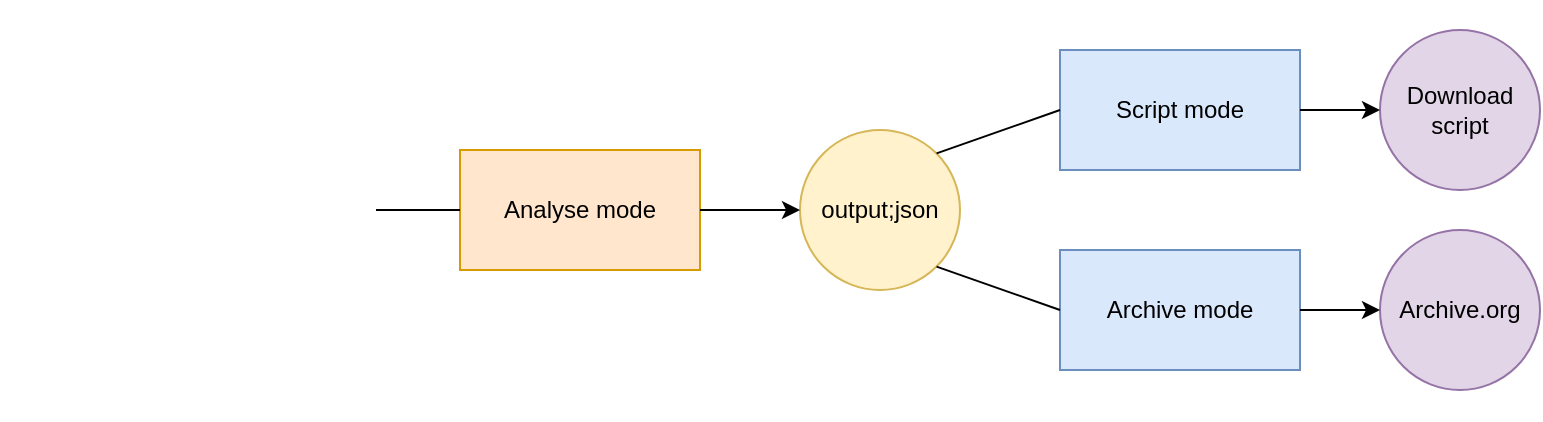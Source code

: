 <mxfile version="21.1.7" type="github">
  <diagram name="Page-1" id="VJtyxQ2RTHAD36A3p6ny">
    <mxGraphModel dx="1372" dy="822" grid="1" gridSize="10" guides="1" tooltips="1" connect="1" arrows="1" fold="1" page="1" pageScale="1" pageWidth="850" pageHeight="1100" math="0" shadow="0">
      <root>
        <mxCell id="0" />
        <mxCell id="1" parent="0" />
        <mxCell id="R2AB_OP7W7jM0Jj_TJfU-1" value="" style="shape=image;verticalLabelPosition=bottom;labelBackgroundColor=default;verticalAlign=top;aspect=fixed;imageAspect=0;image=https://upload.wikimedia.org/wikipedia/commons/thumb/d/dd/MediaWiki-2020-logo.svg/1200px-MediaWiki-2020-logo.svg.png;" parent="1" vertex="1">
          <mxGeometry x="40" y="35.56" width="188" height="208.89" as="geometry" />
        </mxCell>
        <mxCell id="R2AB_OP7W7jM0Jj_TJfU-2" value="Analyse mode" style="rounded=0;whiteSpace=wrap;html=1;fillColor=#ffe6cc;strokeColor=#d79b00;" parent="1" vertex="1">
          <mxGeometry x="270" y="110" width="120" height="60" as="geometry" />
        </mxCell>
        <mxCell id="R2AB_OP7W7jM0Jj_TJfU-3" value="Script mode" style="rounded=0;whiteSpace=wrap;html=1;fillColor=#dae8fc;strokeColor=#6c8ebf;" parent="1" vertex="1">
          <mxGeometry x="570" y="60" width="120" height="60" as="geometry" />
        </mxCell>
        <mxCell id="R2AB_OP7W7jM0Jj_TJfU-4" value="Archive mode" style="rounded=0;whiteSpace=wrap;html=1;fillColor=#dae8fc;strokeColor=#6c8ebf;" parent="1" vertex="1">
          <mxGeometry x="570" y="160" width="120" height="60" as="geometry" />
        </mxCell>
        <mxCell id="R2AB_OP7W7jM0Jj_TJfU-5" value="output;json" style="ellipse;whiteSpace=wrap;html=1;aspect=fixed;fillColor=#fff2cc;strokeColor=#d6b656;" parent="1" vertex="1">
          <mxGeometry x="440" y="100" width="80" height="80" as="geometry" />
        </mxCell>
        <mxCell id="R2AB_OP7W7jM0Jj_TJfU-7" value="" style="endArrow=classic;html=1;rounded=0;exitX=1;exitY=0.5;exitDx=0;exitDy=0;entryX=0;entryY=0.5;entryDx=0;entryDy=0;" parent="1" source="R2AB_OP7W7jM0Jj_TJfU-2" target="R2AB_OP7W7jM0Jj_TJfU-5" edge="1">
          <mxGeometry width="50" height="50" relative="1" as="geometry">
            <mxPoint x="400" y="240" as="sourcePoint" />
            <mxPoint x="450" y="190" as="targetPoint" />
          </mxGeometry>
        </mxCell>
        <mxCell id="R2AB_OP7W7jM0Jj_TJfU-11" value="Archive.org" style="ellipse;whiteSpace=wrap;html=1;aspect=fixed;fillColor=#e1d5e7;strokeColor=#9673a6;" parent="1" vertex="1">
          <mxGeometry x="730" y="150" width="80" height="80" as="geometry" />
        </mxCell>
        <mxCell id="R2AB_OP7W7jM0Jj_TJfU-12" value="&lt;div&gt;Download&lt;/div&gt;&lt;div&gt;script&lt;/div&gt;" style="ellipse;whiteSpace=wrap;html=1;aspect=fixed;fillColor=#e1d5e7;strokeColor=#9673a6;" parent="1" vertex="1">
          <mxGeometry x="730" y="50" width="80" height="80" as="geometry" />
        </mxCell>
        <mxCell id="R2AB_OP7W7jM0Jj_TJfU-13" value="" style="endArrow=classic;html=1;rounded=0;exitX=1;exitY=0.5;exitDx=0;exitDy=0;" parent="1" source="R2AB_OP7W7jM0Jj_TJfU-3" target="R2AB_OP7W7jM0Jj_TJfU-12" edge="1">
          <mxGeometry width="50" height="50" relative="1" as="geometry">
            <mxPoint x="400" y="240" as="sourcePoint" />
            <mxPoint x="450" y="190" as="targetPoint" />
          </mxGeometry>
        </mxCell>
        <mxCell id="R2AB_OP7W7jM0Jj_TJfU-16" value="" style="endArrow=classic;html=1;rounded=0;entryX=0;entryY=0.5;entryDx=0;entryDy=0;" parent="1" source="R2AB_OP7W7jM0Jj_TJfU-4" target="R2AB_OP7W7jM0Jj_TJfU-11" edge="1">
          <mxGeometry width="50" height="50" relative="1" as="geometry">
            <mxPoint x="400" y="240" as="sourcePoint" />
            <mxPoint x="450" y="190" as="targetPoint" />
          </mxGeometry>
        </mxCell>
        <mxCell id="R2AB_OP7W7jM0Jj_TJfU-18" value="" style="endArrow=none;html=1;rounded=0;exitX=1;exitY=0.5;exitDx=0;exitDy=0;" parent="1" source="R2AB_OP7W7jM0Jj_TJfU-1" target="R2AB_OP7W7jM0Jj_TJfU-2" edge="1">
          <mxGeometry width="50" height="50" relative="1" as="geometry">
            <mxPoint x="320" y="280" as="sourcePoint" />
            <mxPoint x="370" y="230" as="targetPoint" />
          </mxGeometry>
        </mxCell>
        <mxCell id="R2AB_OP7W7jM0Jj_TJfU-19" value="" style="endArrow=none;html=1;rounded=0;entryX=0;entryY=0.5;entryDx=0;entryDy=0;exitX=1;exitY=0;exitDx=0;exitDy=0;" parent="1" source="R2AB_OP7W7jM0Jj_TJfU-5" target="R2AB_OP7W7jM0Jj_TJfU-3" edge="1">
          <mxGeometry width="50" height="50" relative="1" as="geometry">
            <mxPoint x="440" y="280" as="sourcePoint" />
            <mxPoint x="490" y="230" as="targetPoint" />
          </mxGeometry>
        </mxCell>
        <mxCell id="R2AB_OP7W7jM0Jj_TJfU-20" value="" style="endArrow=none;html=1;rounded=0;entryX=0;entryY=0.5;entryDx=0;entryDy=0;exitX=1;exitY=1;exitDx=0;exitDy=0;" parent="1" source="R2AB_OP7W7jM0Jj_TJfU-5" target="R2AB_OP7W7jM0Jj_TJfU-4" edge="1">
          <mxGeometry width="50" height="50" relative="1" as="geometry">
            <mxPoint x="470" y="270" as="sourcePoint" />
            <mxPoint x="520" y="220" as="targetPoint" />
          </mxGeometry>
        </mxCell>
      </root>
    </mxGraphModel>
  </diagram>
</mxfile>
